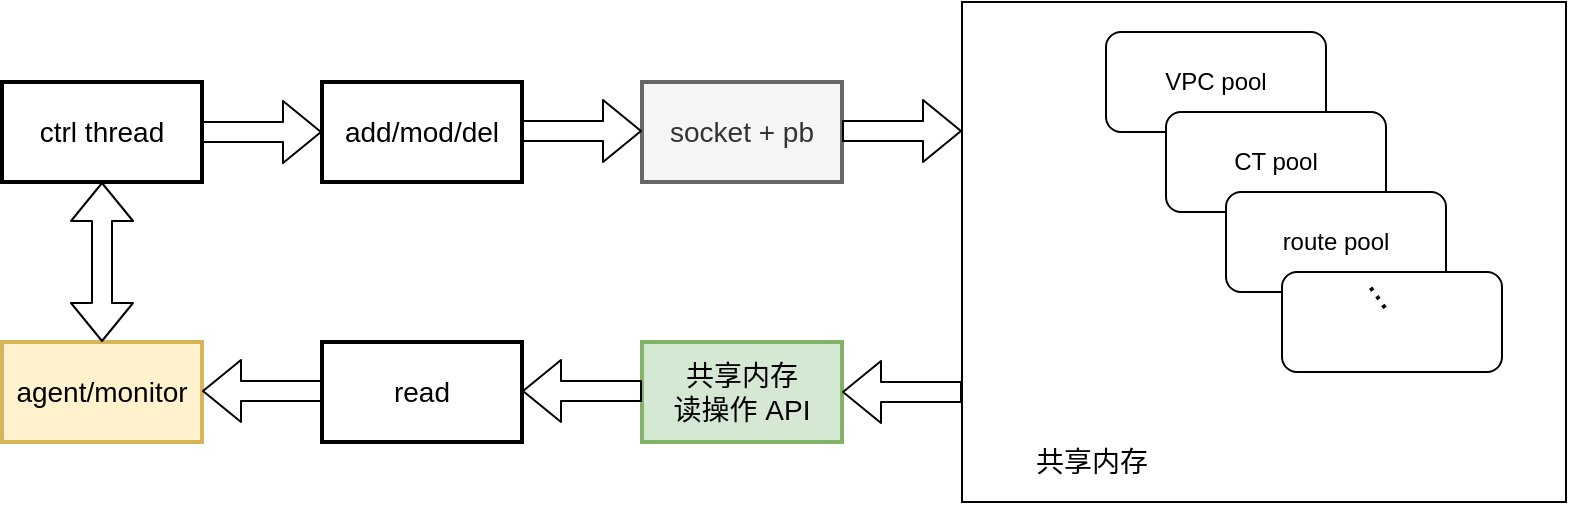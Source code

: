 <mxfile version="14.7.9" type="github">
  <diagram id="LMcJHpCCUInso4aBV7Xp" name="Page-1">
    <mxGraphModel dx="1298" dy="777" grid="1" gridSize="10" guides="1" tooltips="1" connect="1" arrows="1" fold="1" page="1" pageScale="1" pageWidth="850" pageHeight="1100" math="0" shadow="0">
      <root>
        <mxCell id="0" />
        <mxCell id="1" parent="0" />
        <mxCell id="wZGf2hzwfSQ06RNssQC4-3" value="" style="rounded=0;whiteSpace=wrap;html=1;" parent="1" vertex="1">
          <mxGeometry x="510" y="320" width="302" height="250" as="geometry" />
        </mxCell>
        <mxCell id="wZGf2hzwfSQ06RNssQC4-4" value="VPC pool" style="rounded=1;whiteSpace=wrap;html=1;" parent="1" vertex="1">
          <mxGeometry x="582" y="335" width="110" height="50" as="geometry" />
        </mxCell>
        <mxCell id="wZGf2hzwfSQ06RNssQC4-5" value="CT pool" style="rounded=1;whiteSpace=wrap;html=1;" parent="1" vertex="1">
          <mxGeometry x="612" y="375" width="110" height="50" as="geometry" />
        </mxCell>
        <mxCell id="wZGf2hzwfSQ06RNssQC4-6" value="route pool" style="rounded=1;whiteSpace=wrap;html=1;" parent="1" vertex="1">
          <mxGeometry x="642" y="415" width="110" height="50" as="geometry" />
        </mxCell>
        <mxCell id="wZGf2hzwfSQ06RNssQC4-7" value="" style="rounded=1;whiteSpace=wrap;html=1;" parent="1" vertex="1">
          <mxGeometry x="670" y="455" width="110" height="50" as="geometry" />
        </mxCell>
        <mxCell id="wZGf2hzwfSQ06RNssQC4-8" value="&lt;font style=&quot;font-size: 19px&quot;&gt;...&lt;/font&gt;" style="text;html=1;strokeColor=none;fillColor=none;align=center;verticalAlign=middle;whiteSpace=wrap;rounded=0;rotation=55;" parent="1" vertex="1">
          <mxGeometry x="702" y="455" width="40" height="20" as="geometry" />
        </mxCell>
        <mxCell id="wZGf2hzwfSQ06RNssQC4-9" value="&lt;font style=&quot;font-size: 14px&quot;&gt;共享内存&lt;/font&gt;" style="text;html=1;strokeColor=none;fillColor=none;align=center;verticalAlign=middle;whiteSpace=wrap;rounded=0;strokeWidth=2;" parent="1" vertex="1">
          <mxGeometry x="510" y="540" width="130" height="20" as="geometry" />
        </mxCell>
        <mxCell id="wZGf2hzwfSQ06RNssQC4-10" value="&lt;font style=&quot;font-size: 14px&quot;&gt;ctrl thread&lt;/font&gt;" style="rounded=0;whiteSpace=wrap;html=1;strokeWidth=2;" parent="1" vertex="1">
          <mxGeometry x="30" y="360" width="100" height="50" as="geometry" />
        </mxCell>
        <mxCell id="wZGf2hzwfSQ06RNssQC4-11" value="&lt;font style=&quot;font-size: 14px&quot;&gt;add/mod/del&lt;/font&gt;" style="rounded=0;whiteSpace=wrap;html=1;strokeWidth=2;" parent="1" vertex="1">
          <mxGeometry x="190" y="360" width="100" height="50" as="geometry" />
        </mxCell>
        <mxCell id="wZGf2hzwfSQ06RNssQC4-12" value="&lt;font style=&quot;font-size: 14px&quot;&gt;socket + pb&lt;/font&gt;" style="rounded=0;whiteSpace=wrap;html=1;strokeWidth=2;fillColor=#f5f5f5;strokeColor=#666666;fontColor=#333333;" parent="1" vertex="1">
          <mxGeometry x="350" y="360" width="100" height="50" as="geometry" />
        </mxCell>
        <mxCell id="wZGf2hzwfSQ06RNssQC4-13" value="&lt;font style=&quot;font-size: 14px&quot;&gt;agent/monitor&lt;/font&gt;" style="rounded=0;whiteSpace=wrap;html=1;strokeWidth=2;fillColor=#fff2cc;strokeColor=#d6b656;" parent="1" vertex="1">
          <mxGeometry x="30" y="490" width="100" height="50" as="geometry" />
        </mxCell>
        <mxCell id="wZGf2hzwfSQ06RNssQC4-14" value="&lt;font style=&quot;font-size: 14px&quot;&gt;read&lt;/font&gt;" style="rounded=0;whiteSpace=wrap;html=1;strokeWidth=2;" parent="1" vertex="1">
          <mxGeometry x="190" y="490" width="100" height="50" as="geometry" />
        </mxCell>
        <mxCell id="wZGf2hzwfSQ06RNssQC4-15" value="&lt;span style=&quot;font-size: 14px&quot;&gt;共享内存 &lt;br&gt;读操作 API&lt;/span&gt;" style="rounded=0;whiteSpace=wrap;html=1;strokeWidth=2;fillColor=#d5e8d4;strokeColor=#82b366;" parent="1" vertex="1">
          <mxGeometry x="350" y="490" width="100" height="50" as="geometry" />
        </mxCell>
        <mxCell id="wZGf2hzwfSQ06RNssQC4-17" value="" style="shape=flexArrow;endArrow=classic;html=1;entryX=0;entryY=0.5;entryDx=0;entryDy=0;exitX=1;exitY=0.5;exitDx=0;exitDy=0;" parent="1" source="wZGf2hzwfSQ06RNssQC4-10" target="wZGf2hzwfSQ06RNssQC4-11" edge="1">
          <mxGeometry width="50" height="50" relative="1" as="geometry">
            <mxPoint x="130" y="410" as="sourcePoint" />
            <mxPoint x="180" y="360" as="targetPoint" />
          </mxGeometry>
        </mxCell>
        <mxCell id="wZGf2hzwfSQ06RNssQC4-18" value="" style="shape=flexArrow;endArrow=classic;html=1;entryX=0;entryY=0.5;entryDx=0;entryDy=0;exitX=1;exitY=0.5;exitDx=0;exitDy=0;" parent="1" edge="1">
          <mxGeometry width="50" height="50" relative="1" as="geometry">
            <mxPoint x="290" y="384.5" as="sourcePoint" />
            <mxPoint x="350" y="384.5" as="targetPoint" />
          </mxGeometry>
        </mxCell>
        <mxCell id="wZGf2hzwfSQ06RNssQC4-19" value="" style="shape=flexArrow;endArrow=classic;html=1;entryX=0;entryY=0.5;entryDx=0;entryDy=0;exitX=1;exitY=0.5;exitDx=0;exitDy=0;" parent="1" edge="1">
          <mxGeometry width="50" height="50" relative="1" as="geometry">
            <mxPoint x="450" y="384.5" as="sourcePoint" />
            <mxPoint x="510" y="384.5" as="targetPoint" />
          </mxGeometry>
        </mxCell>
        <mxCell id="wZGf2hzwfSQ06RNssQC4-24" value="" style="shape=flexArrow;endArrow=classic;html=1;entryX=1;entryY=0.5;entryDx=0;entryDy=0;" parent="1" target="wZGf2hzwfSQ06RNssQC4-15" edge="1">
          <mxGeometry width="50" height="50" relative="1" as="geometry">
            <mxPoint x="510" y="515" as="sourcePoint" />
            <mxPoint x="530" y="489" as="targetPoint" />
          </mxGeometry>
        </mxCell>
        <mxCell id="wZGf2hzwfSQ06RNssQC4-25" value="" style="shape=flexArrow;endArrow=classic;html=1;entryX=1;entryY=0.5;entryDx=0;entryDy=0;" parent="1" edge="1">
          <mxGeometry width="50" height="50" relative="1" as="geometry">
            <mxPoint x="350" y="514.5" as="sourcePoint" />
            <mxPoint x="290" y="514.5" as="targetPoint" />
          </mxGeometry>
        </mxCell>
        <mxCell id="wZGf2hzwfSQ06RNssQC4-26" value="" style="shape=flexArrow;endArrow=classic;html=1;entryX=1;entryY=0.5;entryDx=0;entryDy=0;" parent="1" edge="1">
          <mxGeometry width="50" height="50" relative="1" as="geometry">
            <mxPoint x="190" y="514.5" as="sourcePoint" />
            <mxPoint x="130" y="514.5" as="targetPoint" />
          </mxGeometry>
        </mxCell>
        <mxCell id="wZGf2hzwfSQ06RNssQC4-27" value="" style="shape=flexArrow;endArrow=classic;startArrow=classic;html=1;entryX=0.5;entryY=1;entryDx=0;entryDy=0;exitX=0.5;exitY=0;exitDx=0;exitDy=0;" parent="1" source="wZGf2hzwfSQ06RNssQC4-13" target="wZGf2hzwfSQ06RNssQC4-10" edge="1">
          <mxGeometry width="100" height="100" relative="1" as="geometry">
            <mxPoint x="370" y="460" as="sourcePoint" />
            <mxPoint x="470" y="360" as="targetPoint" />
          </mxGeometry>
        </mxCell>
      </root>
    </mxGraphModel>
  </diagram>
</mxfile>
